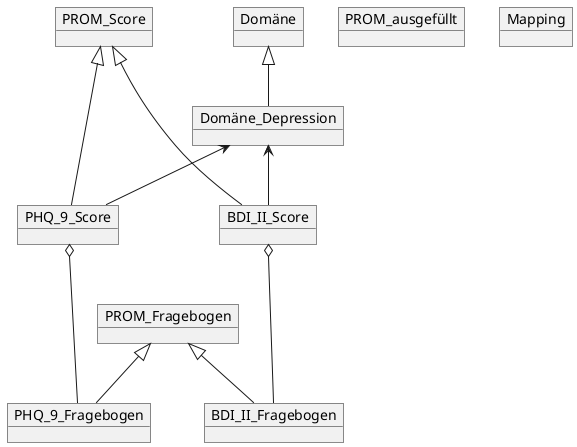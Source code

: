 @startuml MII_Onko_05_Diagnosis
object Domäne
object Domäne_Depression
Domäne <|-down- Domäne_Depression
object PROM_Fragebogen 
object PROM_Score
object BDI_II_Fragebogen
object BDI_II_Score
object PHQ_9_Fragebogen
object PHQ_9_Score
PROM_Fragebogen <|-down- BDI_II_Fragebogen
PROM_Fragebogen <|-down- PHQ_9_Fragebogen
PROM_Score <|--- BDI_II_Score
PROM_Score <|--- PHQ_9_Score
BDI_II_Score o--- BDI_II_Fragebogen
PHQ_9_Score o--- PHQ_9_Fragebogen
Domäne_Depression <-- BDI_II_Score 
Domäne_Depression <-- PHQ_9_Score 

object PROM_ausgefüllt
object Mapping

@enduml
